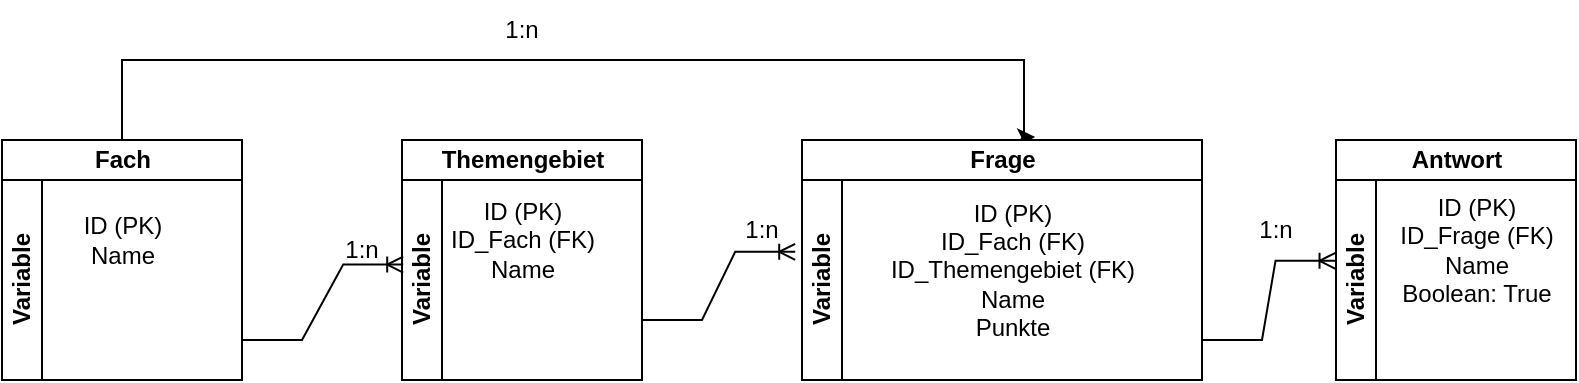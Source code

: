<mxfile version="21.5.0" type="device">
  <diagram name="Seite-1" id="J0c_VTKExnBa9tAr_sIy">
    <mxGraphModel dx="1080" dy="512" grid="1" gridSize="10" guides="1" tooltips="1" connect="1" arrows="1" fold="1" page="1" pageScale="1" pageWidth="827" pageHeight="1169" math="0" shadow="0">
      <root>
        <mxCell id="0" />
        <mxCell id="1" parent="0" />
        <mxCell id="w9KCVopszYJ56_shnlxz-53" style="edgeStyle=orthogonalEdgeStyle;rounded=0;orthogonalLoop=1;jettySize=auto;html=1;entryX=0.583;entryY=-0.012;entryDx=0;entryDy=0;entryPerimeter=0;" parent="1" source="w9KCVopszYJ56_shnlxz-18" target="w9KCVopszYJ56_shnlxz-27" edge="1">
          <mxGeometry relative="1" as="geometry">
            <mxPoint x="100" y="40" as="targetPoint" />
            <Array as="points">
              <mxPoint x="100" y="40" />
              <mxPoint x="551" y="40" />
            </Array>
          </mxGeometry>
        </mxCell>
        <mxCell id="w9KCVopszYJ56_shnlxz-18" value="Fach" style="swimlane;childLayout=stackLayout;resizeParent=1;resizeParentMax=0;horizontal=1;startSize=20;horizontalStack=0;html=1;" parent="1" vertex="1">
          <mxGeometry x="40" y="80" width="120" height="120" as="geometry" />
        </mxCell>
        <mxCell id="w9KCVopszYJ56_shnlxz-19" value="&lt;div&gt;Variable&lt;/div&gt;" style="swimlane;startSize=20;horizontal=0;html=1;" parent="w9KCVopszYJ56_shnlxz-18" vertex="1">
          <mxGeometry y="20" width="120" height="100" as="geometry">
            <mxRectangle y="20" width="480" height="40" as="alternateBounds" />
          </mxGeometry>
        </mxCell>
        <mxCell id="w9KCVopszYJ56_shnlxz-22" value="&lt;div&gt;ID (PK)&lt;br&gt;&lt;/div&gt;&lt;div&gt;Name&lt;br&gt;&lt;/div&gt;" style="text;html=1;align=center;verticalAlign=middle;resizable=0;points=[];autosize=1;strokeColor=none;fillColor=none;" parent="w9KCVopszYJ56_shnlxz-19" vertex="1">
          <mxGeometry x="30" y="10" width="60" height="40" as="geometry" />
        </mxCell>
        <mxCell id="w9KCVopszYJ56_shnlxz-23" value="Themengebiet" style="swimlane;childLayout=stackLayout;resizeParent=1;resizeParentMax=0;horizontal=1;startSize=20;horizontalStack=0;html=1;" parent="1" vertex="1">
          <mxGeometry x="240" y="80" width="120" height="120" as="geometry" />
        </mxCell>
        <mxCell id="w9KCVopszYJ56_shnlxz-24" value="&lt;div&gt;Variable&lt;/div&gt;" style="swimlane;startSize=20;horizontal=0;html=1;" parent="w9KCVopszYJ56_shnlxz-23" vertex="1">
          <mxGeometry y="20" width="120" height="100" as="geometry">
            <mxRectangle y="20" width="480" height="40" as="alternateBounds" />
          </mxGeometry>
        </mxCell>
        <mxCell id="w9KCVopszYJ56_shnlxz-25" value="&lt;div&gt;ID (PK)&lt;br&gt;&lt;/div&gt;&lt;div&gt;ID_Fach (FK)&lt;br&gt;&lt;/div&gt;&lt;div&gt;Name&lt;br&gt;&lt;/div&gt;" style="text;html=1;align=center;verticalAlign=middle;resizable=0;points=[];autosize=1;strokeColor=none;fillColor=none;" parent="w9KCVopszYJ56_shnlxz-24" vertex="1">
          <mxGeometry x="10" width="100" height="60" as="geometry" />
        </mxCell>
        <mxCell id="w9KCVopszYJ56_shnlxz-27" value="Frage" style="swimlane;childLayout=stackLayout;resizeParent=1;resizeParentMax=0;horizontal=1;startSize=20;horizontalStack=0;html=1;" parent="1" vertex="1">
          <mxGeometry x="440" y="80" width="200" height="120" as="geometry" />
        </mxCell>
        <mxCell id="w9KCVopszYJ56_shnlxz-28" value="&lt;div&gt;Variable&lt;/div&gt;" style="swimlane;startSize=20;horizontal=0;html=1;" parent="w9KCVopszYJ56_shnlxz-27" vertex="1">
          <mxGeometry y="20" width="200" height="100" as="geometry">
            <mxRectangle y="20" width="480" height="40" as="alternateBounds" />
          </mxGeometry>
        </mxCell>
        <mxCell id="w9KCVopszYJ56_shnlxz-29" value="&lt;div&gt;ID (PK)&lt;/div&gt;&lt;div&gt;ID_Fach (FK)&lt;/div&gt;&lt;div&gt;ID_Themengebiet (FK)&lt;br&gt;&lt;/div&gt;&lt;div&gt;Name&lt;/div&gt;&lt;div&gt;Punkte&lt;br&gt;&lt;/div&gt;" style="text;html=1;align=center;verticalAlign=middle;resizable=0;points=[];autosize=1;strokeColor=none;fillColor=none;" parent="w9KCVopszYJ56_shnlxz-28" vertex="1">
          <mxGeometry x="30" width="150" height="90" as="geometry" />
        </mxCell>
        <mxCell id="w9KCVopszYJ56_shnlxz-30" value="Antwort" style="swimlane;childLayout=stackLayout;resizeParent=1;resizeParentMax=0;horizontal=1;startSize=20;horizontalStack=0;html=1;" parent="1" vertex="1">
          <mxGeometry x="707" y="80" width="120" height="120" as="geometry" />
        </mxCell>
        <mxCell id="w9KCVopszYJ56_shnlxz-31" value="&lt;div&gt;Variable&lt;/div&gt;" style="swimlane;startSize=20;horizontal=0;html=1;" parent="w9KCVopszYJ56_shnlxz-30" vertex="1">
          <mxGeometry y="20" width="120" height="100" as="geometry">
            <mxRectangle y="20" width="480" height="40" as="alternateBounds" />
          </mxGeometry>
        </mxCell>
        <mxCell id="w9KCVopszYJ56_shnlxz-32" value="&lt;div&gt;ID (PK)&lt;/div&gt;&lt;div&gt;ID_Frage (FK)&lt;br&gt;&lt;/div&gt;&lt;div&gt;Name&lt;br&gt;&lt;/div&gt;&lt;div&gt;Boolean: True&lt;br&gt;&lt;/div&gt;" style="text;html=1;align=center;verticalAlign=middle;resizable=0;points=[];autosize=1;strokeColor=none;fillColor=none;" parent="w9KCVopszYJ56_shnlxz-31" vertex="1">
          <mxGeometry x="20" width="100" height="70" as="geometry" />
        </mxCell>
        <mxCell id="w9KCVopszYJ56_shnlxz-41" value="1:n" style="text;html=1;strokeColor=none;fillColor=none;align=center;verticalAlign=middle;whiteSpace=wrap;rounded=0;" parent="1" vertex="1">
          <mxGeometry x="190" y="120" width="60" height="30" as="geometry" />
        </mxCell>
        <mxCell id="w9KCVopszYJ56_shnlxz-45" value="1:n" style="text;html=1;strokeColor=none;fillColor=none;align=center;verticalAlign=middle;whiteSpace=wrap;rounded=0;" parent="1" vertex="1">
          <mxGeometry x="390" y="110" width="60" height="30" as="geometry" />
        </mxCell>
        <mxCell id="w9KCVopszYJ56_shnlxz-49" value="1:n" style="text;html=1;strokeColor=none;fillColor=none;align=center;verticalAlign=middle;whiteSpace=wrap;rounded=0;" parent="1" vertex="1">
          <mxGeometry x="647" y="110" width="60" height="30" as="geometry" />
        </mxCell>
        <mxCell id="w9KCVopszYJ56_shnlxz-54" value="1:n" style="text;html=1;strokeColor=none;fillColor=none;align=center;verticalAlign=middle;whiteSpace=wrap;rounded=0;" parent="1" vertex="1">
          <mxGeometry x="270" y="10" width="60" height="30" as="geometry" />
        </mxCell>
        <mxCell id="pWjgWyEuvCj6_VRut513-2" value="" style="edgeStyle=entityRelationEdgeStyle;fontSize=12;html=1;endArrow=ERoneToMany;rounded=0;entryX=0.005;entryY=0.423;entryDx=0;entryDy=0;entryPerimeter=0;" edge="1" parent="1" target="w9KCVopszYJ56_shnlxz-24">
          <mxGeometry width="100" height="100" relative="1" as="geometry">
            <mxPoint x="160" y="180" as="sourcePoint" />
            <mxPoint x="240" y="150" as="targetPoint" />
          </mxGeometry>
        </mxCell>
        <mxCell id="pWjgWyEuvCj6_VRut513-3" value="" style="edgeStyle=entityRelationEdgeStyle;fontSize=12;html=1;endArrow=ERoneToMany;rounded=0;entryX=-0.017;entryY=0.359;entryDx=0;entryDy=0;entryPerimeter=0;" edge="1" parent="1" target="w9KCVopszYJ56_shnlxz-28">
          <mxGeometry width="100" height="100" relative="1" as="geometry">
            <mxPoint x="360" y="170" as="sourcePoint" />
            <mxPoint x="441" y="130" as="targetPoint" />
          </mxGeometry>
        </mxCell>
        <mxCell id="pWjgWyEuvCj6_VRut513-5" value="" style="edgeStyle=entityRelationEdgeStyle;fontSize=12;html=1;endArrow=ERoneToMany;rounded=0;entryX=-0.002;entryY=0.404;entryDx=0;entryDy=0;entryPerimeter=0;" edge="1" parent="1" target="w9KCVopszYJ56_shnlxz-31">
          <mxGeometry width="100" height="100" relative="1" as="geometry">
            <mxPoint x="640" y="180" as="sourcePoint" />
            <mxPoint x="721" y="140" as="targetPoint" />
          </mxGeometry>
        </mxCell>
      </root>
    </mxGraphModel>
  </diagram>
</mxfile>
